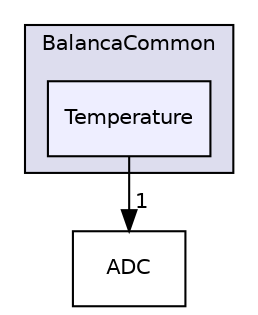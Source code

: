 digraph "BalancaCommon/Temperature" {
  compound=true
  node [ fontsize="10", fontname="Helvetica"];
  edge [ labelfontsize="10", labelfontname="Helvetica"];
  subgraph clusterdir_819260ec592670a27393b26e7734992f {
    graph [ bgcolor="#ddddee", pencolor="black", label="BalancaCommon" fontname="Helvetica", fontsize="10", URL="dir_819260ec592670a27393b26e7734992f.html"]
  dir_3d568705be6189850ccfcd66c71a9226 [shape=box, label="Temperature", style="filled", fillcolor="#eeeeff", pencolor="black", URL="dir_3d568705be6189850ccfcd66c71a9226.html"];
  }
  dir_8638dcf13c8cd27215d1ed8edaaca62f [shape=box label="ADC" URL="dir_8638dcf13c8cd27215d1ed8edaaca62f.html"];
  dir_3d568705be6189850ccfcd66c71a9226->dir_8638dcf13c8cd27215d1ed8edaaca62f [headlabel="1", labeldistance=1.5 headhref="dir_000016_000012.html"];
}
